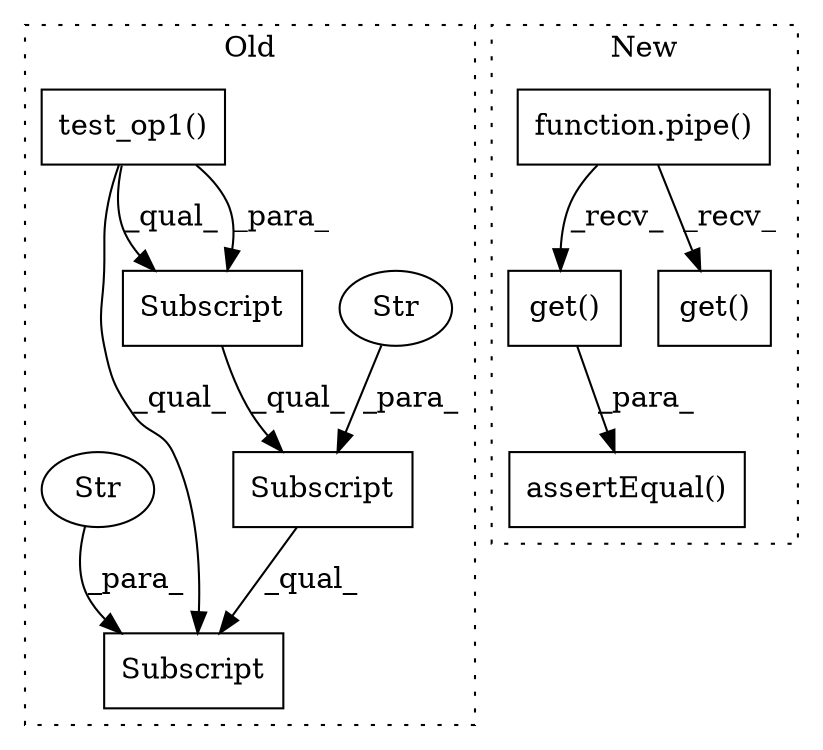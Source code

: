 digraph G {
subgraph cluster0 {
1 [label="test_op1()" a="75" s="4726" l="14" shape="box"];
3 [label="Subscript" a="63" s="4767,0" l="39,0" shape="box"];
4 [label="Str" a="66" s="4794" l="11" shape="ellipse"];
5 [label="Subscript" a="63" s="4767,0" l="47,0" shape="box"];
6 [label="Str" a="66" s="4807" l="6" shape="ellipse"];
7 [label="Subscript" a="63" s="4767,0" l="26,0" shape="box"];
label = "Old";
style="dotted";
}
subgraph cluster1 {
2 [label="get()" a="75" s="7751" l="9" shape="box"];
8 [label="assertEqual()" a="75" s="7734,7768" l="17,1" shape="box"];
9 [label="function.pipe()" a="75" s="7715,7724" l="5,1" shape="box"];
10 [label="get()" a="75" s="7843" l="9" shape="box"];
label = "New";
style="dotted";
}
1 -> 5 [label="_qual_"];
1 -> 7 [label="_para_"];
1 -> 7 [label="_qual_"];
2 -> 8 [label="_para_"];
3 -> 5 [label="_qual_"];
4 -> 3 [label="_para_"];
6 -> 5 [label="_para_"];
7 -> 3 [label="_qual_"];
9 -> 2 [label="_recv_"];
9 -> 10 [label="_recv_"];
}